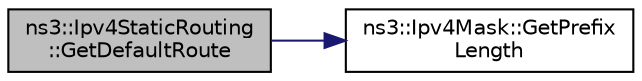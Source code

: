 digraph "ns3::Ipv4StaticRouting::GetDefaultRoute"
{
 // LATEX_PDF_SIZE
  edge [fontname="Helvetica",fontsize="10",labelfontname="Helvetica",labelfontsize="10"];
  node [fontname="Helvetica",fontsize="10",shape=record];
  rankdir="LR";
  Node1 [label="ns3::Ipv4StaticRouting\l::GetDefaultRoute",height=0.2,width=0.4,color="black", fillcolor="grey75", style="filled", fontcolor="black",tooltip="Get the default route with lowest metric from the static routing table."];
  Node1 -> Node2 [color="midnightblue",fontsize="10",style="solid",fontname="Helvetica"];
  Node2 [label="ns3::Ipv4Mask::GetPrefix\lLength",height=0.2,width=0.4,color="black", fillcolor="white", style="filled",URL="$classns3_1_1_ipv4_mask.html#a73e175df462896029e39a59fd0b784f0",tooltip=" "];
}
